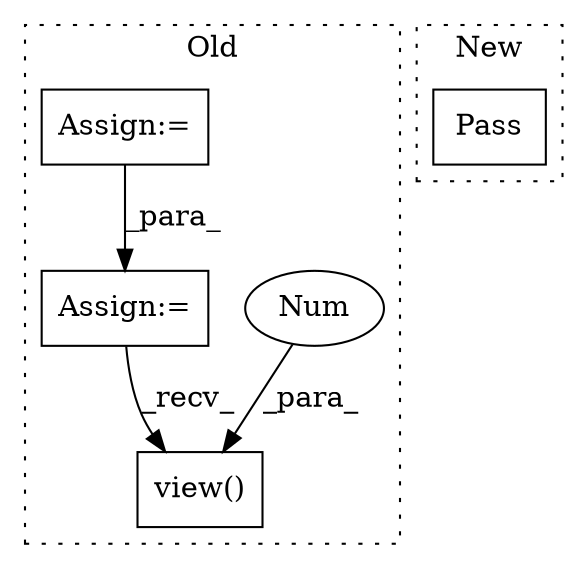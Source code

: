 digraph G {
subgraph cluster0 {
1 [label="view()" a="75" s="6098,6155" l="43,1" shape="box"];
3 [label="Num" a="76" s="6153" l="2" shape="ellipse"];
4 [label="Assign:=" a="68" s="5907" l="3" shape="box"];
5 [label="Assign:=" a="68" s="6007" l="3" shape="box"];
label = "Old";
style="dotted";
}
subgraph cluster1 {
2 [label="Pass" a="62" s="5462" l="4" shape="box"];
label = "New";
style="dotted";
}
3 -> 1 [label="_para_"];
4 -> 5 [label="_para_"];
5 -> 1 [label="_recv_"];
}